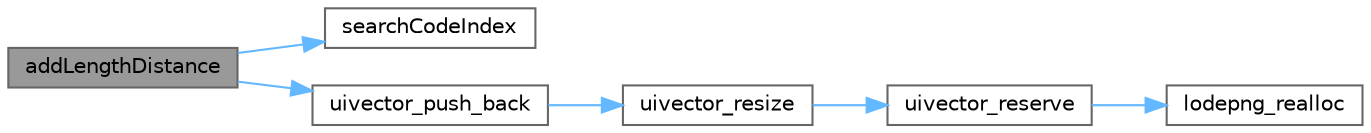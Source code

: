 digraph "addLengthDistance"
{
 // LATEX_PDF_SIZE
  bgcolor="transparent";
  edge [fontname=Helvetica,fontsize=10,labelfontname=Helvetica,labelfontsize=10];
  node [fontname=Helvetica,fontsize=10,shape=box,height=0.2,width=0.4];
  rankdir="LR";
  Node1 [id="Node000001",label="addLengthDistance",height=0.2,width=0.4,color="gray40", fillcolor="grey60", style="filled", fontcolor="black",tooltip=" "];
  Node1 -> Node2 [id="edge6_Node000001_Node000002",color="steelblue1",style="solid",tooltip=" "];
  Node2 [id="Node000002",label="searchCodeIndex",height=0.2,width=0.4,color="grey40", fillcolor="white", style="filled",URL="$lodepng_8cpp.html#a1be657e325355087ebe176d187d2c0a5",tooltip=" "];
  Node1 -> Node3 [id="edge7_Node000001_Node000003",color="steelblue1",style="solid",tooltip=" "];
  Node3 [id="Node000003",label="uivector_push_back",height=0.2,width=0.4,color="grey40", fillcolor="white", style="filled",URL="$lodepng_8cpp.html#a5cfb7c89e9f18896101fddb10786cbc2",tooltip=" "];
  Node3 -> Node4 [id="edge8_Node000003_Node000004",color="steelblue1",style="solid",tooltip=" "];
  Node4 [id="Node000004",label="uivector_resize",height=0.2,width=0.4,color="grey40", fillcolor="white", style="filled",URL="$lodepng_8cpp.html#a348bbe51fbdd2881e2caabe468611a26",tooltip=" "];
  Node4 -> Node5 [id="edge9_Node000004_Node000005",color="steelblue1",style="solid",tooltip=" "];
  Node5 [id="Node000005",label="uivector_reserve",height=0.2,width=0.4,color="grey40", fillcolor="white", style="filled",URL="$lodepng_8cpp.html#a61adf65885d6d7d2ca17cc74c4878da2",tooltip=" "];
  Node5 -> Node6 [id="edge10_Node000005_Node000006",color="steelblue1",style="solid",tooltip=" "];
  Node6 [id="Node000006",label="lodepng_realloc",height=0.2,width=0.4,color="grey40", fillcolor="white", style="filled",URL="$lodepng_8cpp.html#ad7375c56c635fedd36932cf21b703162",tooltip=" "];
}
